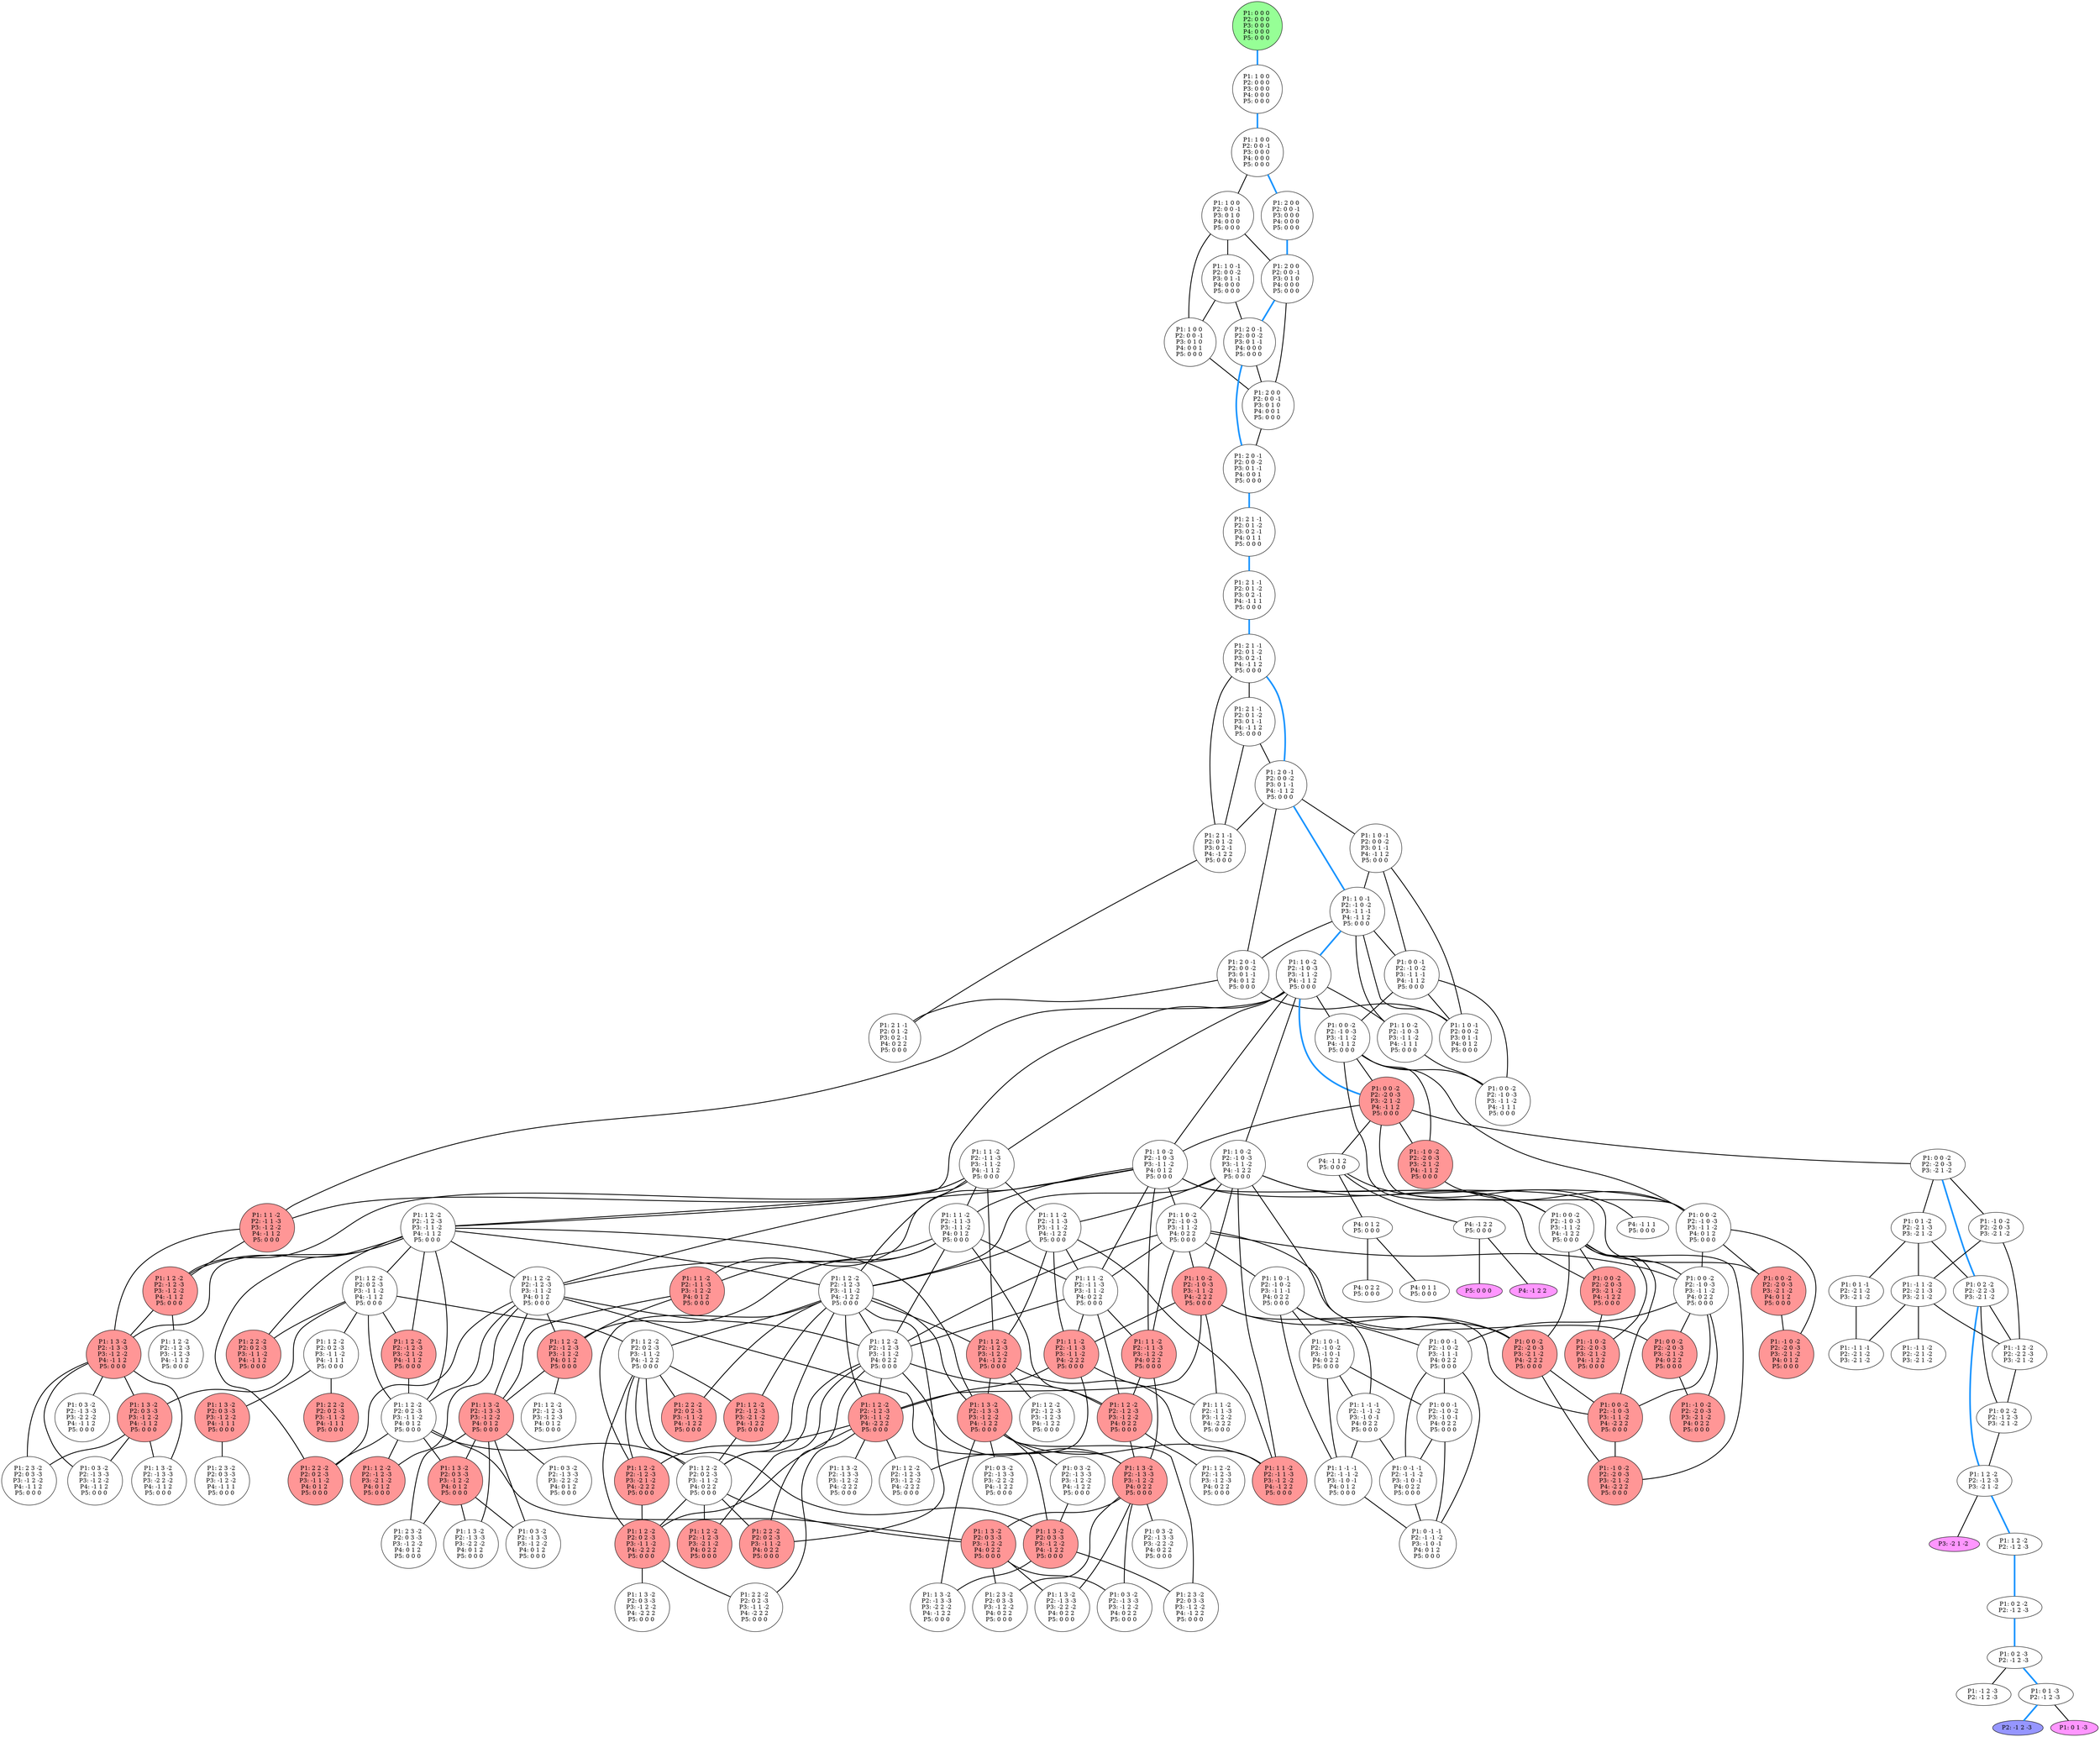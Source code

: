 graph G {
color = "black"
0 [label = "P1: 0 0 0 
P2: 0 0 0 
P3: 0 0 0 
P4: 0 0 0 
P5: 0 0 0 
",  style="filled", fillcolor = "#96FF96"];
1 [label = "P1: 1 0 0 
P2: 0 0 0 
P3: 0 0 0 
P4: 0 0 0 
P5: 0 0 0 
"];
2 [label = "P1: 1 0 0 
P2: 0 0 -1 
P3: 0 0 0 
P4: 0 0 0 
P5: 0 0 0 
"];
3 [label = "P1: 2 0 0 
P2: 0 0 -1 
P3: 0 0 0 
P4: 0 0 0 
P5: 0 0 0 
"];
4 [label = "P1: 1 0 0 
P2: 0 0 -1 
P3: 0 1 0 
P4: 0 0 0 
P5: 0 0 0 
"];
5 [label = "P1: 2 0 0 
P2: 0 0 -1 
P3: 0 1 0 
P4: 0 0 0 
P5: 0 0 0 
"];
6 [label = "P1: 1 0 -1 
P2: 0 0 -2 
P3: 0 1 -1 
P4: 0 0 0 
P5: 0 0 0 
"];
7 [label = "P1: 1 0 0 
P2: 0 0 -1 
P3: 0 1 0 
P4: 0 0 1 
P5: 0 0 0 
"];
8 [label = "P1: 2 0 -1 
P2: 0 0 -2 
P3: 0 1 -1 
P4: 0 0 0 
P5: 0 0 0 
"];
9 [label = "P1: 2 0 0 
P2: 0 0 -1 
P3: 0 1 0 
P4: 0 0 1 
P5: 0 0 0 
"];
10 [label = "P1: 2 0 -1 
P2: 0 0 -2 
P3: 0 1 -1 
P4: 0 0 1 
P5: 0 0 0 
"];
11 [label = "P1: 2 1 -1 
P2: 0 1 -2 
P3: 0 2 -1 
P4: 0 1 1 
P5: 0 0 0 
"];
12 [label = "P1: 2 1 -1 
P2: 0 1 -2 
P3: 0 2 -1 
P4: -1 1 1 
P5: 0 0 0 
"];
13 [label = "P1: 2 1 -1 
P2: 0 1 -2 
P3: 0 2 -1 
P4: -1 1 2 
P5: 0 0 0 
"];
14 [label = "P1: 2 1 -1 
P2: 0 1 -2 
P3: 0 1 -1 
P4: -1 1 2 
P5: 0 0 0 
"];
15 [label = "P1: 2 0 -1 
P2: 0 0 -2 
P3: 0 1 -1 
P4: -1 1 2 
P5: 0 0 0 
"];
16 [label = "P1: 2 1 -1 
P2: 0 1 -2 
P3: 0 2 -1 
P4: -1 2 2 
P5: 0 0 0 
"];
17 [label = "P1: 1 0 -1 
P2: 0 0 -2 
P3: 0 1 -1 
P4: -1 1 2 
P5: 0 0 0 
"];
18 [label = "P1: 1 0 -1 
P2: -1 0 -2 
P3: -1 1 -1 
P4: -1 1 2 
P5: 0 0 0 
"];
19 [label = "P1: 2 0 -1 
P2: 0 0 -2 
P3: 0 1 -1 
P4: 0 1 2 
P5: 0 0 0 
"];
20 [label = "P1: 2 1 -1 
P2: 0 1 -2 
P3: 0 2 -1 
P4: 0 2 2 
P5: 0 0 0 
"];
21 [label = "P1: 0 0 -1 
P2: -1 0 -2 
P3: -1 1 -1 
P4: -1 1 2 
P5: 0 0 0 
"];
22 [label = "P1: 1 0 -1 
P2: 0 0 -2 
P3: 0 1 -1 
P4: 0 1 2 
P5: 0 0 0 
"];
23 [label = "P1: 1 0 -2 
P2: -1 0 -3 
P3: -1 1 -2 
P4: -1 1 2 
P5: 0 0 0 
"];
24 [label = "P1: 1 0 -2 
P2: -1 0 -3 
P3: -1 1 -2 
P4: -1 1 1 
P5: 0 0 0 
"];
25 [label = "P1: 0 0 -2 
P2: -1 0 -3 
P3: -1 1 -2 
P4: -1 1 2 
P5: 0 0 0 
"];
26 [label = "P1: 0 0 -2 
P2: -1 0 -3 
P3: -1 1 -2 
P4: -1 1 1 
P5: 0 0 0 
"];
27 [label = "P1: 1 1 -2 
P2: -1 1 -3 
P3: -1 1 -2 
P4: -1 1 2 
P5: 0 0 0 
"];
28 [label = "P1: 1 2 -2 
P2: -1 2 -3 
P3: -1 1 -2 
P4: -1 1 2 
P5: 0 0 0 
"];
29 [label = "P1: 0 0 -2 
P2: -2 0 -3 
P3: -2 1 -2 
P4: -1 1 2 
P5: 0 0 0 
",  style="filled", fillcolor = "#FF9696"];
30 [label = "P1: 1 1 -2 
P2: -1 1 -3 
P3: -1 2 -2 
P4: -1 1 2 
P5: 0 0 0 
",  style="filled", fillcolor = "#FF9696"];
31 [label = "P1: 1 0 -2 
P2: -1 0 -3 
P3: -1 1 -2 
P4: 0 1 2 
P5: 0 0 0 
"];
32 [label = "P1: 1 0 -2 
P2: -1 0 -3 
P3: -1 1 -2 
P4: -1 2 2 
P5: 0 0 0 
"];
33 [label = "P1: -1 0 -2 
P2: -2 0 -3 
P3: -2 1 -2 
P4: -1 1 2 
P5: 0 0 0 
",  style="filled", fillcolor = "#FF9696"];
34 [label = "P1: 0 0 -2 
P2: -1 0 -3 
P3: -1 1 -2 
P4: 0 1 2 
P5: 0 0 0 
"];
35 [label = "P1: 0 0 -2 
P2: -1 0 -3 
P3: -1 1 -2 
P4: -1 2 2 
P5: 0 0 0 
"];
36 [label = "P1: 1 2 -2 
P2: -1 2 -3 
P3: -1 2 -2 
P4: -1 1 2 
P5: 0 0 0 
",  style="filled", fillcolor = "#FF9696"];
37 [label = "P1: 1 1 -2 
P2: -1 1 -3 
P3: -1 1 -2 
P4: 0 1 2 
P5: 0 0 0 
"];
38 [label = "P1: 1 1 -2 
P2: -1 1 -3 
P3: -1 1 -2 
P4: -1 2 2 
P5: 0 0 0 
"];
39 [label = "P1: 1 2 -2 
P2: -1 2 -3 
P3: -1 1 -2 
P4: -1 2 2 
P5: 0 0 0 
"];
40 [label = "P1: 1 2 -2 
P2: -1 2 -3 
P3: -1 2 -2 
P4: -1 2 2 
P5: 0 0 0 
",  style="filled", fillcolor = "#FF9696"];
41 [label = "P1: 1 2 -2 
P2: 0 2 -3 
P3: -1 1 -2 
P4: -1 1 2 
P5: 0 0 0 
"];
42 [label = "P1: 2 2 -2 
P2: 0 2 -3 
P3: -1 1 -2 
P4: -1 1 2 
P5: 0 0 0 
",  style="filled", fillcolor = "#FF9696"];
43 [label = "P1: 1 2 -2 
P2: -1 2 -3 
P3: -2 1 -2 
P4: -1 1 2 
P5: 0 0 0 
",  style="filled", fillcolor = "#FF9696"];
44 [label = "P1: 1 3 -2 
P2: -1 3 -3 
P3: -1 2 -2 
P4: -1 1 2 
P5: 0 0 0 
",  style="filled", fillcolor = "#FF9696"];
45 [label = "P1: 1 2 -2 
P2: -1 2 -3 
P3: -1 1 -2 
P4: 0 1 2 
P5: 0 0 0 
"];
46 [label = "P1: 1 2 -2 
P2: 0 2 -3 
P3: -1 1 -2 
P4: 0 1 2 
P5: 0 0 0 
"];
47 [label = "P1: 2 2 -2 
P2: 0 2 -3 
P3: -1 1 -2 
P4: 0 1 2 
P5: 0 0 0 
",  style="filled", fillcolor = "#FF9696"];
48 [label = "P1: 1 3 -2 
P2: -1 3 -3 
P3: -1 2 -2 
P4: -1 2 2 
P5: 0 0 0 
",  style="filled", fillcolor = "#FF9696"];
49 [label = "P1: 0 0 -2 
P2: -2 0 -3 
P3: -2 1 -2 
P4: 0 1 2 
P5: 0 0 0 
",  style="filled", fillcolor = "#FF9696"];
50 [label = "P1: 1 1 -2 
P2: -1 1 -3 
P3: -1 2 -2 
P4: 0 1 2 
P5: 0 0 0 
",  style="filled", fillcolor = "#FF9696"];
51 [label = "P1: 1 0 -2 
P2: -1 0 -3 
P3: -1 1 -2 
P4: 0 2 2 
P5: 0 0 0 
"];
52 [label = "P1: 1 1 -2 
P2: -1 1 -3 
P3: -1 1 -2 
P4: 0 2 2 
P5: 0 0 0 
"];
53 [label = "P1: 1 1 -2 
P2: -1 1 -3 
P3: -1 2 -2 
P4: 0 2 2 
P5: 0 0 0 
",  style="filled", fillcolor = "#FF9696"];
54 [label = "P1: 0 0 -2 
P2: -2 0 -3 
P3: -2 1 -2 
P4: -1 2 2 
P5: 0 0 0 
",  style="filled", fillcolor = "#FF9696"];
55 [label = "P1: 1 1 -2 
P2: -1 1 -3 
P3: -1 2 -2 
P4: -1 2 2 
P5: 0 0 0 
",  style="filled", fillcolor = "#FF9696"];
56 [label = "P1: 1 0 -2 
P2: -1 0 -3 
P3: -1 1 -2 
P4: -2 2 2 
P5: 0 0 0 
",  style="filled", fillcolor = "#FF9696"];
57 [label = "P1: 0 0 -2 
P2: -2 0 -3 
P3: -2 1 -2 
P4: -2 2 2 
P5: 0 0 0 
",  style="filled", fillcolor = "#FF9696"];
58 [label = "P1: -1 0 -2 
P2: -2 0 -3 
P3: -2 1 -2 
P4: 0 1 2 
P5: 0 0 0 
",  style="filled", fillcolor = "#FF9696"];
59 [label = "P1: 0 0 -2 
P2: -1 0 -3 
P3: -1 1 -2 
P4: 0 2 2 
P5: 0 0 0 
"];
60 [label = "P1: -1 0 -2 
P2: -2 0 -3 
P3: -2 1 -2 
P4: -1 2 2 
P5: 0 0 0 
",  style="filled", fillcolor = "#FF9696"];
61 [label = "P1: 0 0 -2 
P2: -1 0 -3 
P3: -1 1 -2 
P4: -2 2 2 
P5: 0 0 0 
",  style="filled", fillcolor = "#FF9696"];
62 [label = "P1: -1 0 -2 
P2: -2 0 -3 
P3: -2 1 -2 
P4: -2 2 2 
P5: 0 0 0 
",  style="filled", fillcolor = "#FF9696"];
63 [label = "P1: 1 2 -2 
P2: -1 2 -3 
P3: -1 2 -3 
P4: -1 1 2 
P5: 0 0 0 
"];
64 [label = "P1: 1 2 -2 
P2: -1 2 -3 
P3: -1 2 -2 
P4: 0 1 2 
P5: 0 0 0 
",  style="filled", fillcolor = "#FF9696"];
65 [label = "P1: 1 2 -2 
P2: -1 2 -3 
P3: -1 1 -2 
P4: 0 2 2 
P5: 0 0 0 
"];
66 [label = "P1: 1 2 -2 
P2: -1 2 -3 
P3: -1 2 -2 
P4: 0 2 2 
P5: 0 0 0 
",  style="filled", fillcolor = "#FF9696"];
67 [label = "P1: 1 1 -2 
P2: -1 1 -3 
P3: -1 1 -2 
P4: -2 2 2 
P5: 0 0 0 
",  style="filled", fillcolor = "#FF9696"];
68 [label = "P1: 1 2 -2 
P2: 0 2 -3 
P3: -1 1 -2 
P4: -1 2 2 
P5: 0 0 0 
"];
69 [label = "P1: 2 2 -2 
P2: 0 2 -3 
P3: -1 1 -2 
P4: -1 2 2 
P5: 0 0 0 
",  style="filled", fillcolor = "#FF9696"];
70 [label = "P1: 1 2 -2 
P2: -1 2 -3 
P3: -2 1 -2 
P4: -1 2 2 
P5: 0 0 0 
",  style="filled", fillcolor = "#FF9696"];
71 [label = "P1: 1 2 -2 
P2: -1 2 -3 
P3: -1 1 -2 
P4: -2 2 2 
P5: 0 0 0 
",  style="filled", fillcolor = "#FF9696"];
72 [label = "P1: 1 2 -2 
P2: 0 2 -3 
P3: -1 1 -2 
P4: 0 2 2 
P5: 0 0 0 
"];
73 [label = "P1: 2 2 -2 
P2: 0 2 -3 
P3: -1 1 -2 
P4: 0 2 2 
P5: 0 0 0 
",  style="filled", fillcolor = "#FF9696"];
74 [label = "P1: 1 2 -2 
P2: -1 2 -3 
P3: -2 1 -2 
P4: -2 2 2 
P5: 0 0 0 
",  style="filled", fillcolor = "#FF9696"];
75 [label = "P1: 1 2 -2 
P2: -1 2 -3 
P3: -1 2 -3 
P4: -1 2 2 
P5: 0 0 0 
"];
76 [label = "P1: 1 3 -2 
P2: 0 3 -3 
P3: -1 2 -2 
P4: -1 1 2 
P5: 0 0 0 
",  style="filled", fillcolor = "#FF9696"];
77 [label = "P1: 1 2 -2 
P2: 0 2 -3 
P3: -1 1 -2 
P4: -1 1 1 
P5: 0 0 0 
"];
78 [label = "P1: 0 3 -2 
P2: -1 3 -3 
P3: -1 2 -2 
P4: -1 1 2 
P5: 0 0 0 
"];
79 [label = "P1: 2 3 -2 
P2: 0 3 -3 
P3: -1 2 -2 
P4: -1 1 2 
P5: 0 0 0 
"];
80 [label = "P1: 1 3 -2 
P2: -1 3 -3 
P3: -2 2 -2 
P4: -1 1 2 
P5: 0 0 0 
"];
81 [label = "P1: 0 3 -2 
P2: -1 3 -3 
P3: -2 2 -2 
P4: -1 1 2 
P5: 0 0 0 
"];
82 [label = "P1: 1 2 -2 
P2: -1 2 -3 
P3: -2 1 -2 
P4: 0 1 2 
P5: 0 0 0 
",  style="filled", fillcolor = "#FF9696"];
83 [label = "P1: 1 3 -2 
P2: -1 3 -3 
P3: -1 2 -2 
P4: 0 1 2 
P5: 0 0 0 
",  style="filled", fillcolor = "#FF9696"];
84 [label = "P1: 1 3 -2 
P2: -1 3 -3 
P3: -1 2 -2 
P4: 0 2 2 
P5: 0 0 0 
",  style="filled", fillcolor = "#FF9696"];
85 [label = "P1: 1 3 -2 
P2: 0 3 -3 
P3: -1 2 -2 
P4: 0 1 2 
P5: 0 0 0 
",  style="filled", fillcolor = "#FF9696"];
86 [label = "P1: 1 3 -2 
P2: 0 3 -3 
P3: -1 2 -2 
P4: 0 2 2 
P5: 0 0 0 
",  style="filled", fillcolor = "#FF9696"];
87 [label = "P1: 0 3 -2 
P2: -1 3 -3 
P3: -1 2 -2 
P4: -1 2 2 
P5: 0 0 0 
"];
88 [label = "P1: 1 3 -2 
P2: 0 3 -3 
P3: -1 2 -2 
P4: -1 2 2 
P5: 0 0 0 
",  style="filled", fillcolor = "#FF9696"];
89 [label = "P1: 2 3 -2 
P2: 0 3 -3 
P3: -1 2 -2 
P4: -1 2 2 
P5: 0 0 0 
"];
90 [label = "P1: 1 3 -2 
P2: -1 3 -3 
P3: -2 2 -2 
P4: -1 2 2 
P5: 0 0 0 
"];
91 [label = "P1: 0 3 -2 
P2: -1 3 -3 
P3: -2 2 -2 
P4: -1 2 2 
P5: 0 0 0 
"];
92 [label = "P1: 0 0 -2 
P2: -2 0 -3 
P3: -2 1 -2 
P4: 0 2 2 
P5: 0 0 0 
",  style="filled", fillcolor = "#FF9696"];
93 [label = "P1: 1 0 -1 
P2: -1 0 -2 
P3: -1 1 -1 
P4: 0 2 2 
P5: 0 0 0 
"];
94 [label = "P1: 1 1 -2 
P2: -1 1 -3 
P3: -1 2 -2 
P4: -2 2 2 
P5: 0 0 0 
"];
95 [label = "P1: -1 0 -2 
P2: -2 0 -3 
P3: -2 1 -2 
P4: 0 2 2 
P5: 0 0 0 
",  style="filled", fillcolor = "#FF9696"];
96 [label = "P1: 0 0 -1 
P2: -1 0 -2 
P3: -1 1 -1 
P4: 0 2 2 
P5: 0 0 0 
"];
97 [label = "P1: 1 2 -2 
P2: -1 2 -3 
P3: -1 2 -3 
P4: 0 1 2 
P5: 0 0 0 
"];
98 [label = "P1: 1 2 -2 
P2: -1 2 -3 
P3: -2 1 -2 
P4: 0 2 2 
P5: 0 0 0 
",  style="filled", fillcolor = "#FF9696"];
99 [label = "P1: 1 2 -2 
P2: -1 2 -3 
P3: -1 2 -3 
P4: 0 2 2 
P5: 0 0 0 
"];
100 [label = "P1: 1 2 -2 
P2: -1 2 -3 
P3: -1 2 -2 
P4: -2 2 2 
P5: 0 0 0 
"];
101 [label = "P1: 1 2 -2 
P2: 0 2 -3 
P3: -1 1 -2 
P4: -2 2 2 
P5: 0 0 0 
",  style="filled", fillcolor = "#FF9696"];
102 [label = "P1: 2 2 -2 
P2: 0 2 -3 
P3: -1 1 -2 
P4: -2 2 2 
P5: 0 0 0 
"];
103 [label = "P1: 1 3 -2 
P2: -1 3 -3 
P3: -1 2 -2 
P4: -2 2 2 
P5: 0 0 0 
"];
104 [label = "P1: 2 2 -2 
P2: 0 2 -3 
P3: -1 1 -2 
P4: -1 1 1 
P5: 0 0 0 
",  style="filled", fillcolor = "#FF9696"];
105 [label = "P1: 1 3 -2 
P2: 0 3 -3 
P3: -1 2 -2 
P4: -1 1 1 
P5: 0 0 0 
",  style="filled", fillcolor = "#FF9696"];
106 [label = "P1: 0 3 -2 
P2: -1 3 -3 
P3: -1 2 -2 
P4: 0 1 2 
P5: 0 0 0 
"];
107 [label = "P1: 2 3 -2 
P2: 0 3 -3 
P3: -1 2 -2 
P4: 0 1 2 
P5: 0 0 0 
"];
108 [label = "P1: 1 3 -2 
P2: -1 3 -3 
P3: -2 2 -2 
P4: 0 1 2 
P5: 0 0 0 
"];
109 [label = "P1: 0 3 -2 
P2: -1 3 -3 
P3: -2 2 -2 
P4: 0 1 2 
P5: 0 0 0 
"];
110 [label = "P1: 0 3 -2 
P2: -1 3 -3 
P3: -1 2 -2 
P4: 0 2 2 
P5: 0 0 0 
"];
111 [label = "P1: 2 3 -2 
P2: 0 3 -3 
P3: -1 2 -2 
P4: 0 2 2 
P5: 0 0 0 
"];
112 [label = "P1: 1 3 -2 
P2: -1 3 -3 
P3: -2 2 -2 
P4: 0 2 2 
P5: 0 0 0 
"];
113 [label = "P1: 0 3 -2 
P2: -1 3 -3 
P3: -2 2 -2 
P4: 0 2 2 
P5: 0 0 0 
"];
114 [label = "P1: 1 0 -1 
P2: -1 0 -2 
P3: -1 0 -1 
P4: 0 2 2 
P5: 0 0 0 
"];
115 [label = "P1: 1 -1 -1 
P2: -1 -1 -2 
P3: -1 0 -1 
P4: 0 2 2 
P5: 0 0 0 
"];
116 [label = "P1: 1 -1 -1 
P2: -1 -1 -2 
P3: -1 0 -1 
P4: 0 1 2 
P5: 0 0 0 
"];
117 [label = "P1: 0 0 -1 
P2: -1 0 -2 
P3: -1 0 -1 
P4: 0 2 2 
P5: 0 0 0 
"];
118 [label = "P1: 0 -1 -1 
P2: -1 -1 -2 
P3: -1 0 -1 
P4: 0 2 2 
P5: 0 0 0 
"];
119 [label = "P1: 0 -1 -1 
P2: -1 -1 -2 
P3: -1 0 -1 
P4: 0 1 2 
P5: 0 0 0 
"];
120 [label = "P1: 1 3 -2 
P2: 0 3 -3 
P3: -1 2 -2 
P4: -2 2 2 
P5: 0 0 0 
"];
121 [label = "P1: 2 3 -2 
P2: 0 3 -3 
P3: -1 2 -2 
P4: -1 1 1 
P5: 0 0 0 
"];
122 [label = "P4: -1 1 2 
P5: 0 0 0 
"];
123 [label = "P4: 0 1 2 
P5: 0 0 0 
"];
124 [label = "P4: -1 2 2 
P5: 0 0 0 
"];
125 [label = "P4: -1 1 1 
P5: 0 0 0 
"];
126 [label = "P4: 0 2 2 
P5: 0 0 0 
"];
127 [label = "P4: 0 1 1 
P5: 0 0 0 
"];
128 [label = "P4: -1 2 2 
",  style="filled", fillcolor = "#FF96FF"];
129 [label = "P5: 0 0 0 
",  style="filled", fillcolor = "#FF96FF"];
130 [label = "P1: 0 0 -2 
P2: -2 0 -3 
P3: -2 1 -2 
"];
131 [label = "P1: -1 0 -2 
P2: -2 0 -3 
P3: -2 1 -2 
"];
132 [label = "P1: 0 1 -2 
P2: -2 1 -3 
P3: -2 1 -2 
"];
133 [label = "P1: 0 2 -2 
P2: -2 2 -3 
P3: -2 1 -2 
"];
134 [label = "P1: -1 1 -2 
P2: -2 1 -3 
P3: -2 1 -2 
"];
135 [label = "P1: -1 2 -2 
P2: -2 2 -3 
P3: -2 1 -2 
"];
136 [label = "P1: 0 1 -1 
P2: -2 1 -2 
P3: -2 1 -2 
"];
137 [label = "P1: 0 2 -2 
P2: -1 2 -3 
P3: -2 1 -2 
"];
138 [label = "P1: 1 2 -2 
P2: -1 2 -3 
P3: -2 1 -2 
"];
139 [label = "P1: -1 1 -2 
P2: -2 1 -2 
P3: -2 1 -2 
"];
140 [label = "P1: -1 1 -1 
P2: -2 1 -2 
P3: -2 1 -2 
"];
141 [label = "P3: -2 1 -2 
",  style="filled", fillcolor = "#FF96FF"];
142 [label = "P1: 1 2 -2 
P2: -1 2 -3 
"];
143 [label = "P1: 0 2 -2 
P2: -1 2 -3 
"];
144 [label = "P1: 0 2 -3 
P2: -1 2 -3 
"];
145 [label = "P1: -1 2 -3 
P2: -1 2 -3 
"];
146 [label = "P1: 0 1 -3 
P2: -1 2 -3 
"];
147 [label = "P2: -1 2 -3 
", style="filled", fillcolor = "#9696FF"];
148 [label = "P1: 0 1 -3 
",  style="filled", fillcolor = "#FF96FF"];
edge [style=bold];
0 -- 1 [color="#1E96FF", penwidth=4.0];

1 -- 2 [color="#1E96FF", penwidth=4.0];

2 -- 3 [color="#1E96FF", penwidth=4.0];
2 -- 4 [color=black];

3 -- 5 [color="#1E96FF", penwidth=4.0];

4 -- 5 [color=black];
4 -- 6 [color=black];
4 -- 7 [color=black];

5 -- 8 [color="#1E96FF", penwidth=4.0];
5 -- 9 [color=black];

6 -- 8 [color=black];
6 -- 7 [color=black];

7 -- 9 [color=black];

8 -- 10 [color="#1E96FF", penwidth=4.0];
8 -- 9 [color=black];

9 -- 10 [color=black];

10 -- 11 [color="#1E96FF", penwidth=4.0];

11 -- 12 [color="#1E96FF", penwidth=4.0];

12 -- 13 [color="#1E96FF", penwidth=4.0];

13 -- 14 [color=black];
13 -- 15 [color="#1E96FF", penwidth=4.0];
13 -- 16 [color=black];

14 -- 15 [color=black];
14 -- 16 [color=black];

15 -- 17 [color=black];
15 -- 18 [color="#1E96FF", penwidth=4.0];
15 -- 19 [color=black];
15 -- 16 [color=black];

16 -- 20 [color=black];

17 -- 18 [color=black];
17 -- 21 [color=black];
17 -- 22 [color=black];

18 -- 21 [color=black];
18 -- 23 [color="#1E96FF", penwidth=4.0];
18 -- 22 [color=black];
18 -- 19 [color=black];
18 -- 24 [color=black];

19 -- 22 [color=black];
19 -- 20 [color=black];


21 -- 25 [color=black];
21 -- 22 [color=black];
21 -- 26 [color=black];


23 -- 25 [color=black];
23 -- 27 [color=black];
23 -- 28 [color=black];
23 -- 29 [color="#1E96FF", penwidth=4.0];
23 -- 30 [color=black];
23 -- 31 [color=black];
23 -- 32 [color=black];
23 -- 24 [color=black];

24 -- 26 [color=black];

25 -- 29 [color=black];
25 -- 33 [color=black];
25 -- 34 [color=black];
25 -- 35 [color=black];
25 -- 26 [color=black];


27 -- 28 [color=black];
27 -- 30 [color=black];
27 -- 36 [color=black];
27 -- 37 [color=black];
27 -- 38 [color=black];
27 -- 39 [color=black];
27 -- 40 [color=black];

28 -- 41 [color=black];
28 -- 42 [color=black];
28 -- 43 [color=black];
28 -- 36 [color=black];
28 -- 44 [color=black];
28 -- 45 [color=black];
28 -- 39 [color=black];
28 -- 46 [color=black];
28 -- 47 [color=black];
28 -- 48 [color=black];

29 -- 33 [color=black];
29 -- 31 [color=black];
29 -- 34 [color=black];
29 -- 122 [color=black];
29 -- 130 [color=black];

30 -- 36 [color=black];
30 -- 44 [color=black];

31 -- 34 [color=black];
31 -- 37 [color=black];
31 -- 45 [color=black];
31 -- 49 [color=black];
31 -- 50 [color=black];
31 -- 51 [color=black];
31 -- 52 [color=black];
31 -- 53 [color=black];

32 -- 35 [color=black];
32 -- 38 [color=black];
32 -- 39 [color=black];
32 -- 54 [color=black];
32 -- 55 [color=black];
32 -- 56 [color=black];
32 -- 51 [color=black];
32 -- 57 [color=black];

33 -- 34 [color=black];

34 -- 49 [color=black];
34 -- 58 [color=black];
34 -- 59 [color=black];

35 -- 54 [color=black];
35 -- 60 [color=black];
35 -- 61 [color=black];
35 -- 59 [color=black];
35 -- 57 [color=black];
35 -- 62 [color=black];

36 -- 44 [color=black];
36 -- 63 [color=black];

37 -- 45 [color=black];
37 -- 50 [color=black];
37 -- 64 [color=black];
37 -- 52 [color=black];
37 -- 65 [color=black];
37 -- 66 [color=black];

38 -- 39 [color=black];
38 -- 55 [color=black];
38 -- 40 [color=black];
38 -- 67 [color=black];
38 -- 52 [color=black];

39 -- 68 [color=black];
39 -- 69 [color=black];
39 -- 70 [color=black];
39 -- 40 [color=black];
39 -- 48 [color=black];
39 -- 71 [color=black];
39 -- 65 [color=black];
39 -- 72 [color=black];
39 -- 73 [color=black];
39 -- 74 [color=black];

40 -- 55 [color=black];
40 -- 48 [color=black];
40 -- 75 [color=black];

41 -- 42 [color=black];
41 -- 43 [color=black];
41 -- 76 [color=black];
41 -- 46 [color=black];
41 -- 68 [color=black];
41 -- 77 [color=black];


43 -- 46 [color=black];

44 -- 78 [color=black];
44 -- 76 [color=black];
44 -- 79 [color=black];
44 -- 80 [color=black];
44 -- 81 [color=black];

45 -- 46 [color=black];
45 -- 47 [color=black];
45 -- 82 [color=black];
45 -- 64 [color=black];
45 -- 83 [color=black];
45 -- 65 [color=black];
45 -- 84 [color=black];

46 -- 47 [color=black];
46 -- 82 [color=black];
46 -- 85 [color=black];
46 -- 72 [color=black];
46 -- 86 [color=black];


48 -- 87 [color=black];
48 -- 88 [color=black];
48 -- 89 [color=black];
48 -- 55 [color=black];
48 -- 90 [color=black];
48 -- 91 [color=black];

49 -- 58 [color=black];

50 -- 64 [color=black];
50 -- 83 [color=black];

51 -- 59 [color=black];
51 -- 52 [color=black];
51 -- 65 [color=black];
51 -- 92 [color=black];
51 -- 53 [color=black];
51 -- 93 [color=black];
51 -- 56 [color=black];

52 -- 65 [color=black];
52 -- 53 [color=black];
52 -- 66 [color=black];
52 -- 67 [color=black];

53 -- 66 [color=black];
53 -- 84 [color=black];

54 -- 60 [color=black];


56 -- 61 [color=black];
56 -- 67 [color=black];
56 -- 71 [color=black];
56 -- 57 [color=black];
56 -- 94 [color=black];

57 -- 62 [color=black];
57 -- 61 [color=black];


59 -- 92 [color=black];
59 -- 95 [color=black];
59 -- 96 [color=black];
59 -- 61 [color=black];


61 -- 62 [color=black];



64 -- 83 [color=black];
64 -- 97 [color=black];

65 -- 72 [color=black];
65 -- 73 [color=black];
65 -- 98 [color=black];
65 -- 66 [color=black];
65 -- 84 [color=black];
65 -- 71 [color=black];

66 -- 84 [color=black];
66 -- 99 [color=black];

67 -- 71 [color=black];
67 -- 94 [color=black];
67 -- 100 [color=black];

68 -- 69 [color=black];
68 -- 70 [color=black];
68 -- 88 [color=black];
68 -- 101 [color=black];
68 -- 72 [color=black];
68 -- 74 [color=black];


70 -- 72 [color=black];

71 -- 101 [color=black];
71 -- 102 [color=black];
71 -- 74 [color=black];
71 -- 100 [color=black];
71 -- 103 [color=black];

72 -- 73 [color=black];
72 -- 98 [color=black];
72 -- 86 [color=black];
72 -- 101 [color=black];


74 -- 101 [color=black];


76 -- 79 [color=black];
76 -- 78 [color=black];
76 -- 80 [color=black];

77 -- 104 [color=black];
77 -- 105 [color=black];






83 -- 106 [color=black];
83 -- 85 [color=black];
83 -- 107 [color=black];
83 -- 108 [color=black];
83 -- 109 [color=black];

84 -- 110 [color=black];
84 -- 86 [color=black];
84 -- 111 [color=black];
84 -- 112 [color=black];
84 -- 113 [color=black];

85 -- 107 [color=black];
85 -- 106 [color=black];
85 -- 108 [color=black];

86 -- 111 [color=black];
86 -- 110 [color=black];
86 -- 112 [color=black];

87 -- 88 [color=black];

88 -- 89 [color=black];
88 -- 90 [color=black];




92 -- 95 [color=black];

93 -- 96 [color=black];
93 -- 114 [color=black];
93 -- 115 [color=black];
93 -- 116 [color=black];



96 -- 117 [color=black];
96 -- 118 [color=black];
96 -- 119 [color=black];





101 -- 102 [color=black];
101 -- 120 [color=black];




105 -- 121 [color=black];









114 -- 117 [color=black];
114 -- 115 [color=black];
114 -- 116 [color=black];

115 -- 118 [color=black];
115 -- 116 [color=black];

116 -- 119 [color=black];

117 -- 118 [color=black];
117 -- 119 [color=black];

118 -- 119 [color=black];




122 -- 123 [color=black];
122 -- 124 [color=black];
122 -- 125 [color=black];

123 -- 126 [color=black];
123 -- 127 [color=black];

124 -- 129 [color=black];
124 -- 128 [color=black];




130 -- 131 [color=black];
130 -- 132 [color=black];
130 -- 133 [color="#1E96FF", penwidth=4.0];

131 -- 134 [color=black];
131 -- 135 [color=black];

132 -- 134 [color=black];
132 -- 133 [color=black];
132 -- 136 [color=black];

133 -- 135 [color=black];
133 -- 137 [color=black];
133 -- 138 [color="#1E96FF", penwidth=4.0];

134 -- 139 [color=black];
134 -- 135 [color=black];
134 -- 140 [color=black];

135 -- 137 [color=black];

136 -- 140 [color=black];

137 -- 138 [color=black];

138 -- 141 [color=black];
138 -- 142 [color="#1E96FF", penwidth=4.0];



142 -- 143 [color="#1E96FF", penwidth=4.0];

143 -- 144 [color="#1E96FF", penwidth=4.0];

144 -- 145 [color=black];
144 -- 146 [color="#1E96FF", penwidth=4.0];


146 -- 147 [color="#1E96FF", penwidth=4.0];
146 -- 148 [color=black];

}
